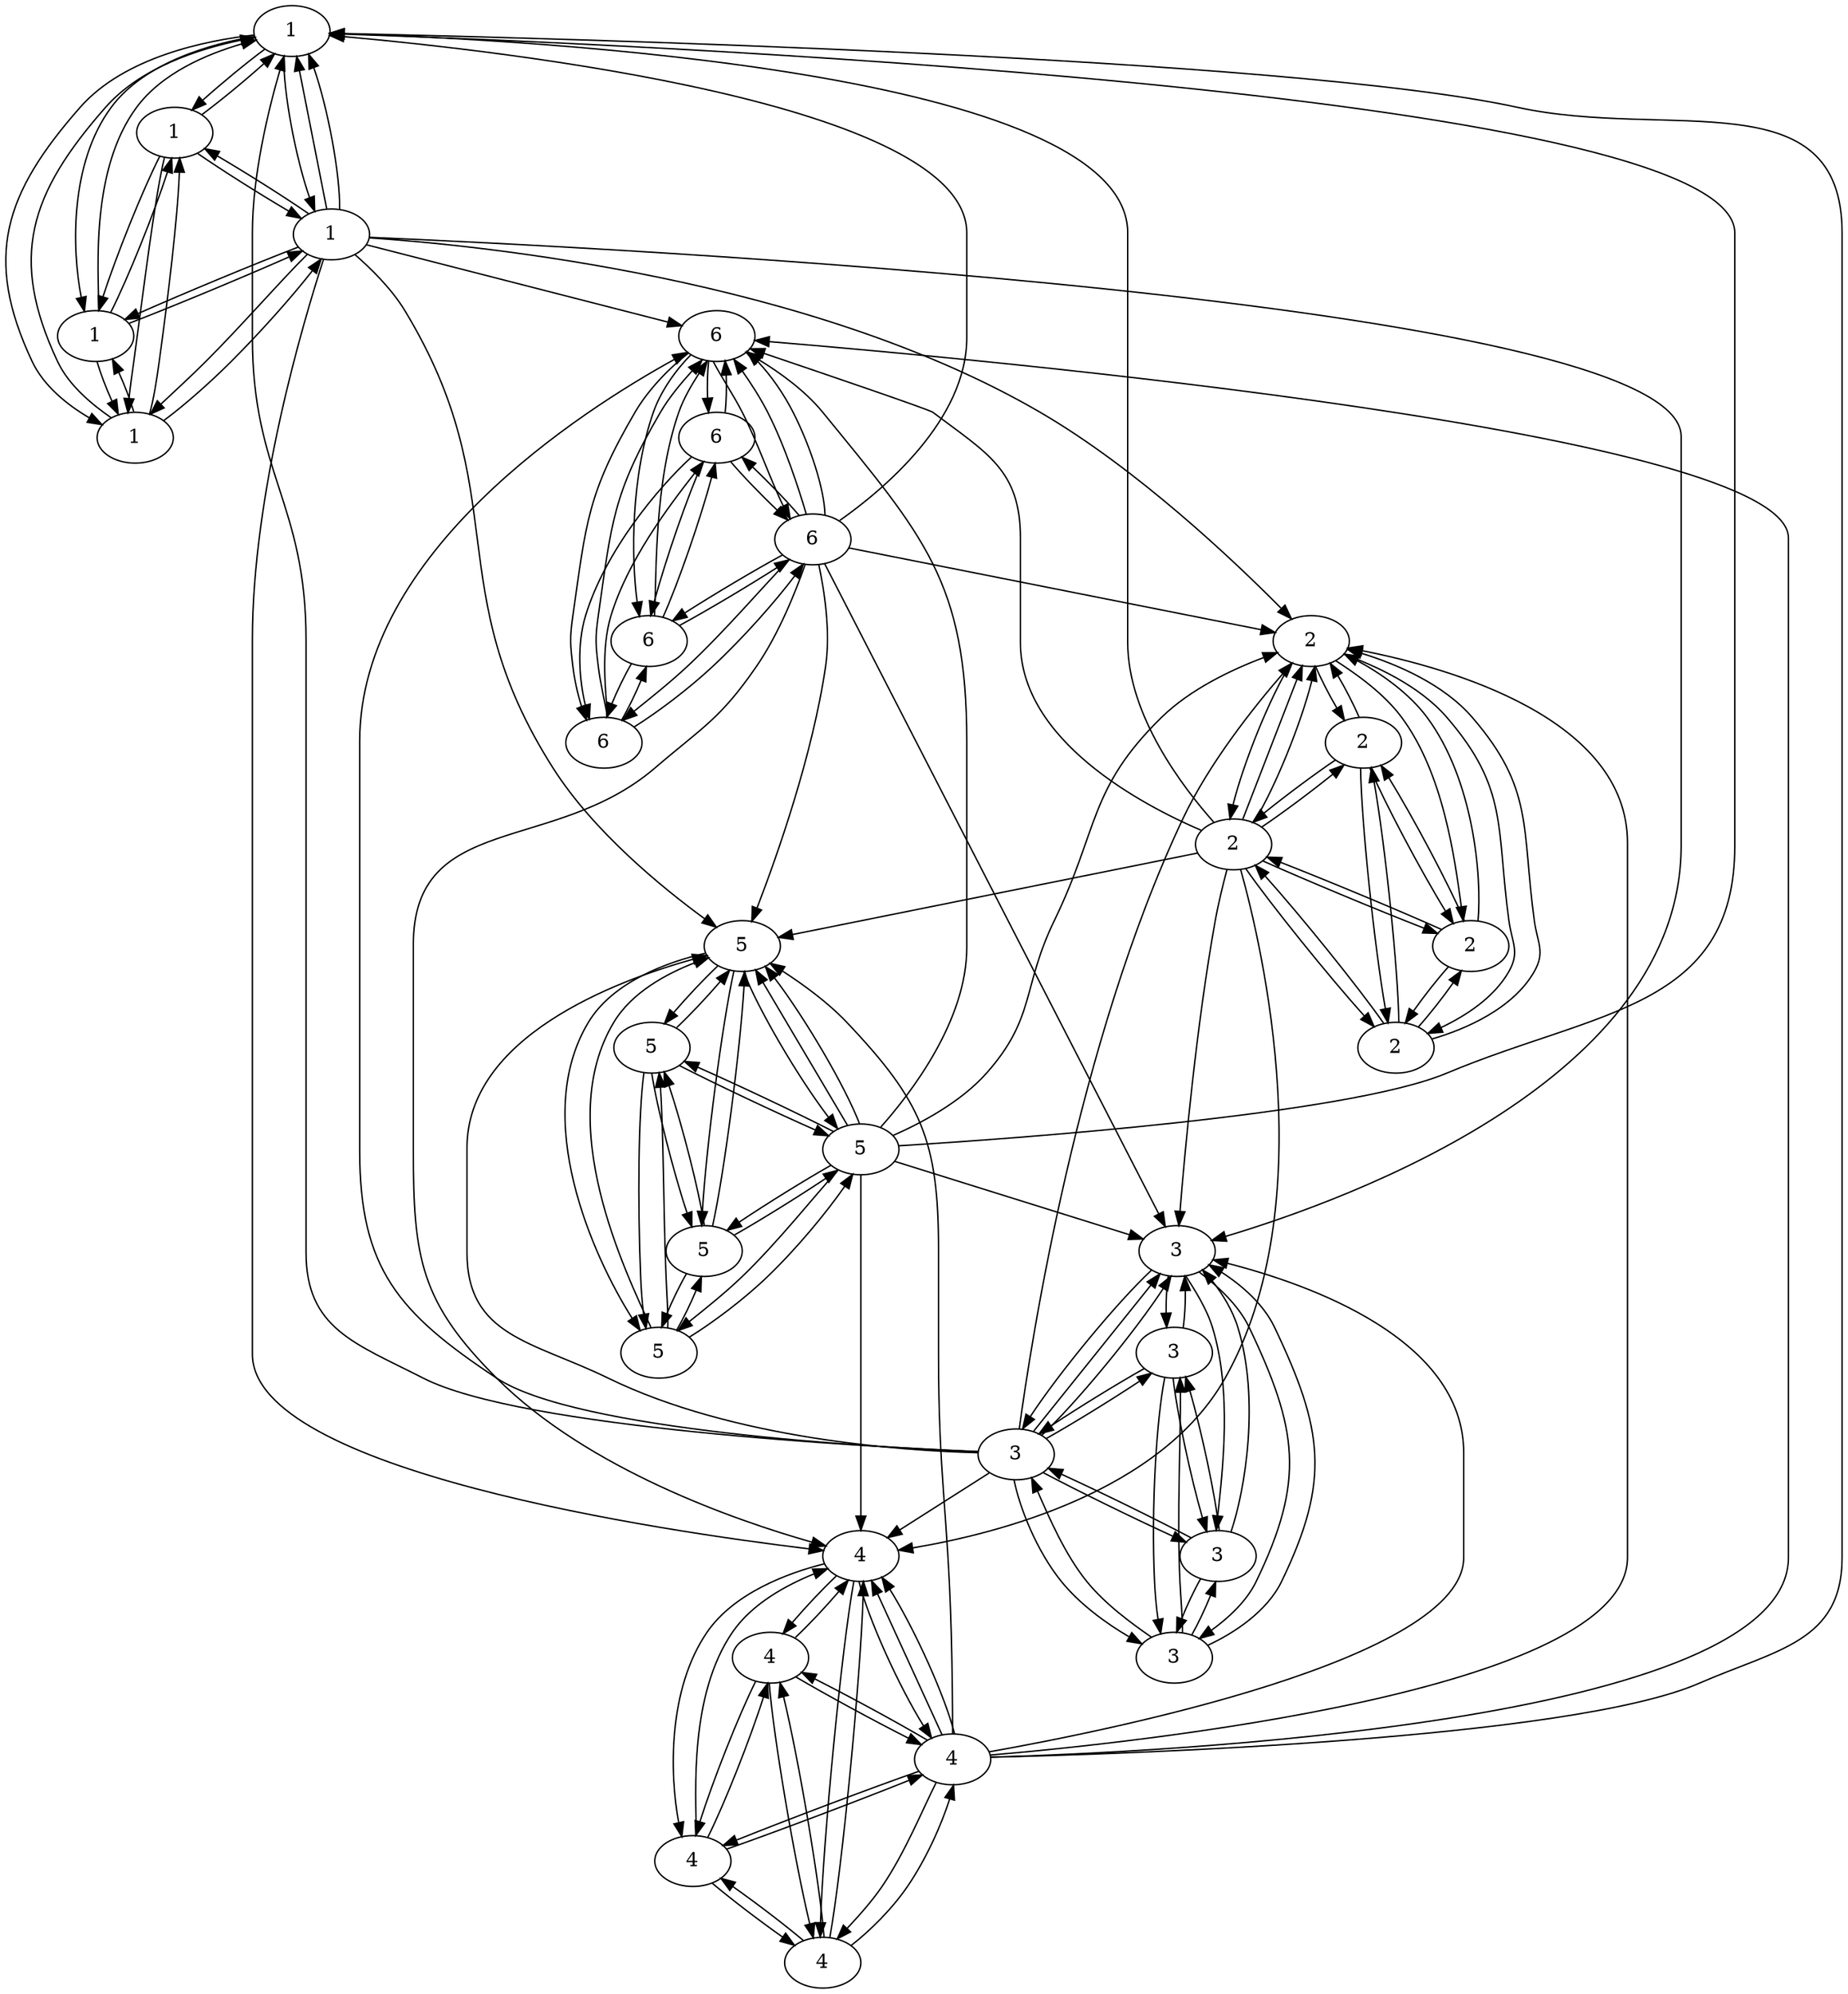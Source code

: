 digraph causal
{
	0 [label="1"]	
	1 [label="1"]	
	2 [label="1"]	
	3 [label="1"]	
	4 [label="1"]	
	5 [label="2"]	
	6 [label="2"]	
	7 [label="2"]	
	8 [label="2"]	
	9 [label="2"]	
	10 [label="3"]	
	11 [label="3"]	
	12 [label="3"]	
	13 [label="3"]	
	14 [label="3"]	
	15 [label="4"]	
	16 [label="4"]	
	17 [label="4"]	
	18 [label="4"]	
	19 [label="4"]	
	20 [label="5"]	
	21 [label="5"]	
	22 [label="5"]	
	23 [label="5"]	
	24 [label="5"]	
	25 [label="6"]	
	26 [label="6"]	
	27 [label="6"]	
	28 [label="6"]	
	29 [label="6"]	
	29 -> 0
	29 -> 5
	29 -> 10
	29 -> 15
	29 -> 20
	29 -> 25
	4 -> 0
	4 -> 5
	4 -> 10
	4 -> 15
	4 -> 20
	4 -> 25
	9 -> 0
	9 -> 5
	9 -> 10
	9 -> 15
	9 -> 20
	9 -> 25
	14 -> 0
	14 -> 5
	14 -> 10
	14 -> 15
	14 -> 20
	14 -> 25
	19 -> 0
	19 -> 5
	19 -> 10
	19 -> 15
	19 -> 20
	19 -> 25
	24 -> 0
	24 -> 5
	24 -> 10
	24 -> 15
	24 -> 20
	24 -> 25
	0 -> 1
	0 -> 2
	0 -> 3
	0 -> 4
	1 -> 0
	1 -> 2
	1 -> 3
	1 -> 4
	2 -> 0
	2 -> 1
	2 -> 3
	2 -> 4
	3 -> 0
	3 -> 1
	3 -> 2
	3 -> 4
	4 -> 0
	4 -> 1
	4 -> 2
	4 -> 3
	5 -> 6
	5 -> 7
	5 -> 8
	5 -> 9
	6 -> 5
	6 -> 7
	6 -> 8
	6 -> 9
	7 -> 5
	7 -> 6
	7 -> 8
	7 -> 9
	8 -> 5
	8 -> 6
	8 -> 7
	8 -> 9
	9 -> 5
	9 -> 6
	9 -> 7
	9 -> 8
	10 -> 11
	10 -> 12
	10 -> 13
	10 -> 14
	11 -> 10
	11 -> 12
	11 -> 13
	11 -> 14
	12 -> 10
	12 -> 11
	12 -> 13
	12 -> 14
	13 -> 10
	13 -> 11
	13 -> 12
	13 -> 14
	14 -> 10
	14 -> 11
	14 -> 12
	14 -> 13
	15 -> 16
	15 -> 17
	15 -> 18
	15 -> 19
	16 -> 15
	16 -> 17
	16 -> 18
	16 -> 19
	17 -> 15
	17 -> 16
	17 -> 18
	17 -> 19
	18 -> 15
	18 -> 16
	18 -> 17
	18 -> 19
	19 -> 15
	19 -> 16
	19 -> 17
	19 -> 18
	20 -> 21
	20 -> 22
	20 -> 23
	20 -> 24
	21 -> 20
	21 -> 22
	21 -> 23
	21 -> 24
	22 -> 20
	22 -> 21
	22 -> 23
	22 -> 24
	23 -> 20
	23 -> 21
	23 -> 22
	23 -> 24
	24 -> 20
	24 -> 21
	24 -> 22
	24 -> 23
	25 -> 26
	25 -> 27
	25 -> 28
	25 -> 29
	26 -> 25
	26 -> 27
	26 -> 28
	26 -> 29
	27 -> 25
	27 -> 26
	27 -> 28
	27 -> 29
	28 -> 25
	28 -> 26
	28 -> 27
	28 -> 29
	29 -> 25
	29 -> 26
	29 -> 27
	29 -> 28
}
